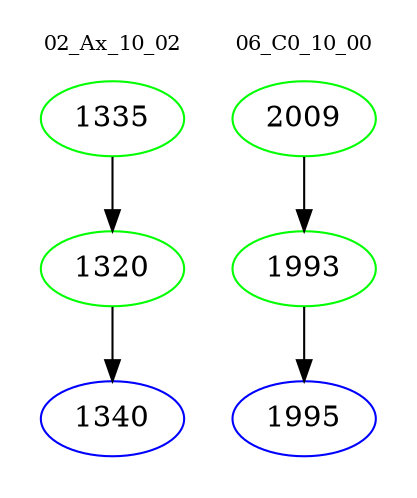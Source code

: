 digraph{
subgraph cluster_0 {
color = white
label = "02_Ax_10_02";
fontsize=10;
T0_1335 [label="1335", color="green"]
T0_1335 -> T0_1320 [color="black"]
T0_1320 [label="1320", color="green"]
T0_1320 -> T0_1340 [color="black"]
T0_1340 [label="1340", color="blue"]
}
subgraph cluster_1 {
color = white
label = "06_C0_10_00";
fontsize=10;
T1_2009 [label="2009", color="green"]
T1_2009 -> T1_1993 [color="black"]
T1_1993 [label="1993", color="green"]
T1_1993 -> T1_1995 [color="black"]
T1_1995 [label="1995", color="blue"]
}
}
